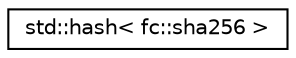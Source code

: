 digraph "Graphical Class Hierarchy"
{
  edge [fontname="Helvetica",fontsize="10",labelfontname="Helvetica",labelfontsize="10"];
  node [fontname="Helvetica",fontsize="10",shape=record];
  rankdir="LR";
  Node0 [label="std::hash\< fc::sha256 \>",height=0.2,width=0.4,color="black", fillcolor="white", style="filled",URL="$structstd_1_1hash_3_01fc_1_1sha256_01_4.html"];
}
